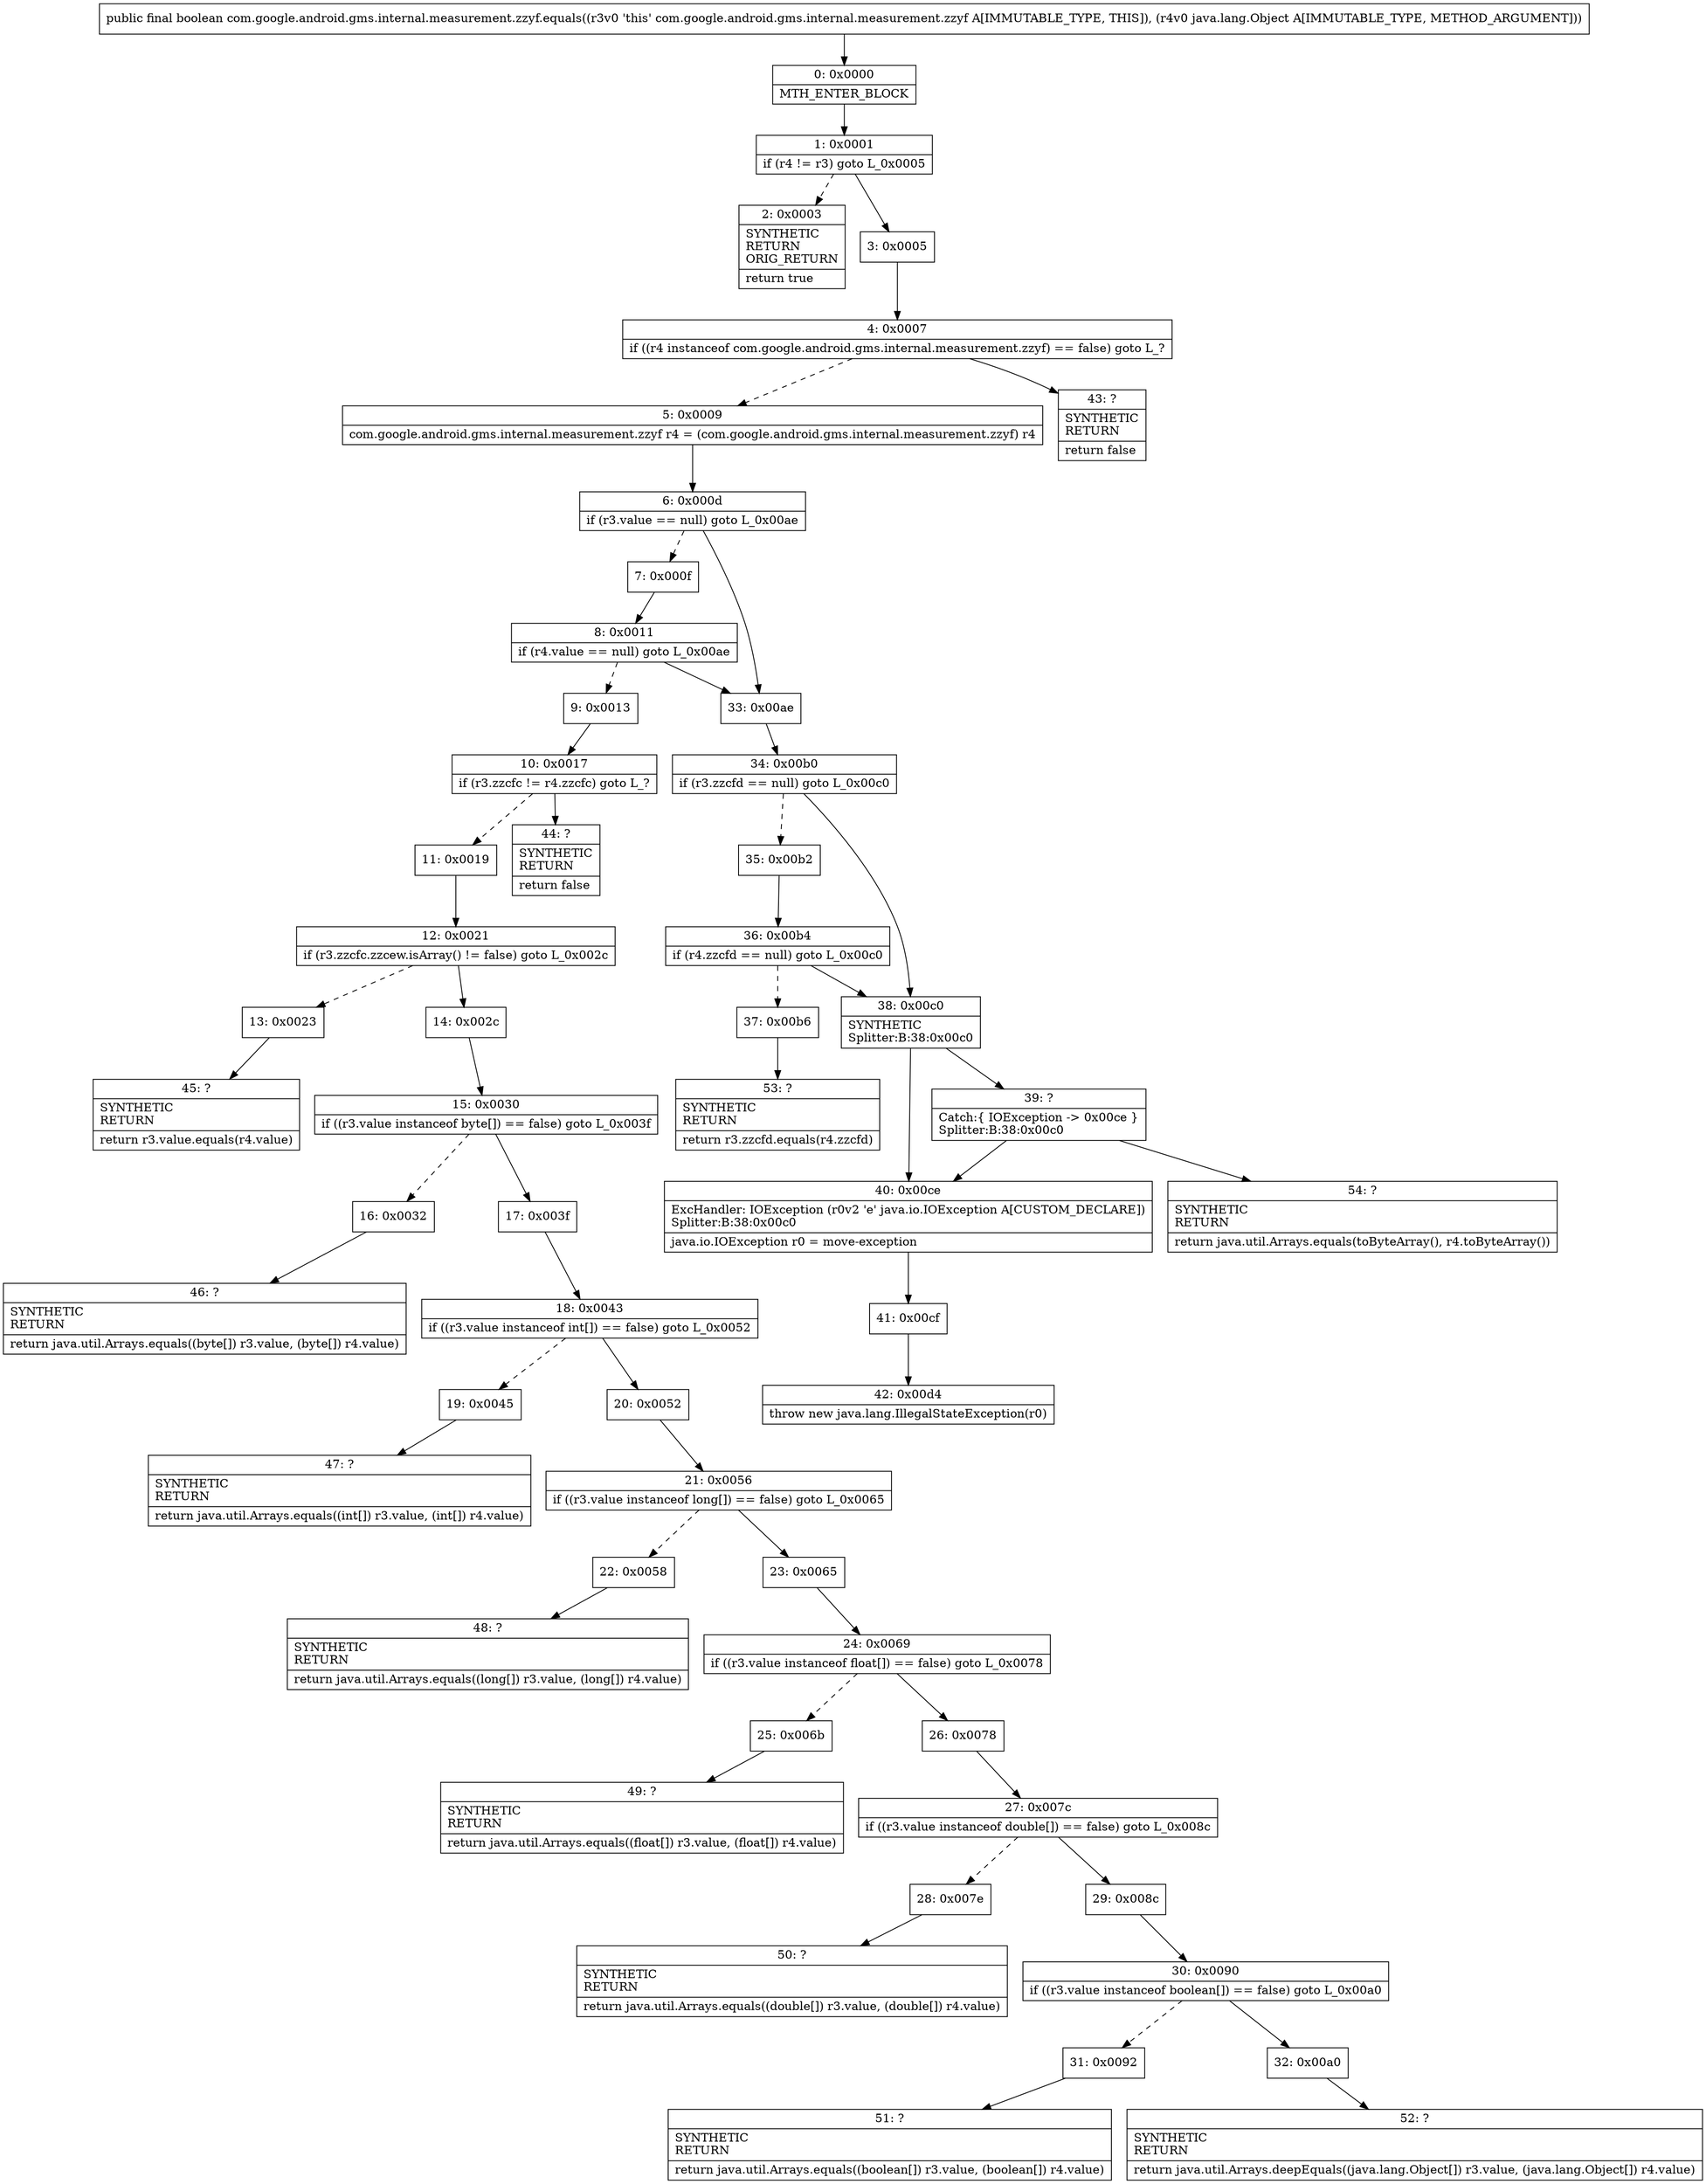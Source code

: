 digraph "CFG forcom.google.android.gms.internal.measurement.zzyf.equals(Ljava\/lang\/Object;)Z" {
Node_0 [shape=record,label="{0\:\ 0x0000|MTH_ENTER_BLOCK\l}"];
Node_1 [shape=record,label="{1\:\ 0x0001|if (r4 != r3) goto L_0x0005\l}"];
Node_2 [shape=record,label="{2\:\ 0x0003|SYNTHETIC\lRETURN\lORIG_RETURN\l|return true\l}"];
Node_3 [shape=record,label="{3\:\ 0x0005}"];
Node_4 [shape=record,label="{4\:\ 0x0007|if ((r4 instanceof com.google.android.gms.internal.measurement.zzyf) == false) goto L_?\l}"];
Node_5 [shape=record,label="{5\:\ 0x0009|com.google.android.gms.internal.measurement.zzyf r4 = (com.google.android.gms.internal.measurement.zzyf) r4\l}"];
Node_6 [shape=record,label="{6\:\ 0x000d|if (r3.value == null) goto L_0x00ae\l}"];
Node_7 [shape=record,label="{7\:\ 0x000f}"];
Node_8 [shape=record,label="{8\:\ 0x0011|if (r4.value == null) goto L_0x00ae\l}"];
Node_9 [shape=record,label="{9\:\ 0x0013}"];
Node_10 [shape=record,label="{10\:\ 0x0017|if (r3.zzcfc != r4.zzcfc) goto L_?\l}"];
Node_11 [shape=record,label="{11\:\ 0x0019}"];
Node_12 [shape=record,label="{12\:\ 0x0021|if (r3.zzcfc.zzcew.isArray() != false) goto L_0x002c\l}"];
Node_13 [shape=record,label="{13\:\ 0x0023}"];
Node_14 [shape=record,label="{14\:\ 0x002c}"];
Node_15 [shape=record,label="{15\:\ 0x0030|if ((r3.value instanceof byte[]) == false) goto L_0x003f\l}"];
Node_16 [shape=record,label="{16\:\ 0x0032}"];
Node_17 [shape=record,label="{17\:\ 0x003f}"];
Node_18 [shape=record,label="{18\:\ 0x0043|if ((r3.value instanceof int[]) == false) goto L_0x0052\l}"];
Node_19 [shape=record,label="{19\:\ 0x0045}"];
Node_20 [shape=record,label="{20\:\ 0x0052}"];
Node_21 [shape=record,label="{21\:\ 0x0056|if ((r3.value instanceof long[]) == false) goto L_0x0065\l}"];
Node_22 [shape=record,label="{22\:\ 0x0058}"];
Node_23 [shape=record,label="{23\:\ 0x0065}"];
Node_24 [shape=record,label="{24\:\ 0x0069|if ((r3.value instanceof float[]) == false) goto L_0x0078\l}"];
Node_25 [shape=record,label="{25\:\ 0x006b}"];
Node_26 [shape=record,label="{26\:\ 0x0078}"];
Node_27 [shape=record,label="{27\:\ 0x007c|if ((r3.value instanceof double[]) == false) goto L_0x008c\l}"];
Node_28 [shape=record,label="{28\:\ 0x007e}"];
Node_29 [shape=record,label="{29\:\ 0x008c}"];
Node_30 [shape=record,label="{30\:\ 0x0090|if ((r3.value instanceof boolean[]) == false) goto L_0x00a0\l}"];
Node_31 [shape=record,label="{31\:\ 0x0092}"];
Node_32 [shape=record,label="{32\:\ 0x00a0}"];
Node_33 [shape=record,label="{33\:\ 0x00ae}"];
Node_34 [shape=record,label="{34\:\ 0x00b0|if (r3.zzcfd == null) goto L_0x00c0\l}"];
Node_35 [shape=record,label="{35\:\ 0x00b2}"];
Node_36 [shape=record,label="{36\:\ 0x00b4|if (r4.zzcfd == null) goto L_0x00c0\l}"];
Node_37 [shape=record,label="{37\:\ 0x00b6}"];
Node_38 [shape=record,label="{38\:\ 0x00c0|SYNTHETIC\lSplitter:B:38:0x00c0\l}"];
Node_39 [shape=record,label="{39\:\ ?|Catch:\{ IOException \-\> 0x00ce \}\lSplitter:B:38:0x00c0\l}"];
Node_40 [shape=record,label="{40\:\ 0x00ce|ExcHandler: IOException (r0v2 'e' java.io.IOException A[CUSTOM_DECLARE])\lSplitter:B:38:0x00c0\l|java.io.IOException r0 = move\-exception\l}"];
Node_41 [shape=record,label="{41\:\ 0x00cf}"];
Node_42 [shape=record,label="{42\:\ 0x00d4|throw new java.lang.IllegalStateException(r0)\l}"];
Node_43 [shape=record,label="{43\:\ ?|SYNTHETIC\lRETURN\l|return false\l}"];
Node_44 [shape=record,label="{44\:\ ?|SYNTHETIC\lRETURN\l|return false\l}"];
Node_45 [shape=record,label="{45\:\ ?|SYNTHETIC\lRETURN\l|return r3.value.equals(r4.value)\l}"];
Node_46 [shape=record,label="{46\:\ ?|SYNTHETIC\lRETURN\l|return java.util.Arrays.equals((byte[]) r3.value, (byte[]) r4.value)\l}"];
Node_47 [shape=record,label="{47\:\ ?|SYNTHETIC\lRETURN\l|return java.util.Arrays.equals((int[]) r3.value, (int[]) r4.value)\l}"];
Node_48 [shape=record,label="{48\:\ ?|SYNTHETIC\lRETURN\l|return java.util.Arrays.equals((long[]) r3.value, (long[]) r4.value)\l}"];
Node_49 [shape=record,label="{49\:\ ?|SYNTHETIC\lRETURN\l|return java.util.Arrays.equals((float[]) r3.value, (float[]) r4.value)\l}"];
Node_50 [shape=record,label="{50\:\ ?|SYNTHETIC\lRETURN\l|return java.util.Arrays.equals((double[]) r3.value, (double[]) r4.value)\l}"];
Node_51 [shape=record,label="{51\:\ ?|SYNTHETIC\lRETURN\l|return java.util.Arrays.equals((boolean[]) r3.value, (boolean[]) r4.value)\l}"];
Node_52 [shape=record,label="{52\:\ ?|SYNTHETIC\lRETURN\l|return java.util.Arrays.deepEquals((java.lang.Object[]) r3.value, (java.lang.Object[]) r4.value)\l}"];
Node_53 [shape=record,label="{53\:\ ?|SYNTHETIC\lRETURN\l|return r3.zzcfd.equals(r4.zzcfd)\l}"];
Node_54 [shape=record,label="{54\:\ ?|SYNTHETIC\lRETURN\l|return java.util.Arrays.equals(toByteArray(), r4.toByteArray())\l}"];
MethodNode[shape=record,label="{public final boolean com.google.android.gms.internal.measurement.zzyf.equals((r3v0 'this' com.google.android.gms.internal.measurement.zzyf A[IMMUTABLE_TYPE, THIS]), (r4v0 java.lang.Object A[IMMUTABLE_TYPE, METHOD_ARGUMENT])) }"];
MethodNode -> Node_0;
Node_0 -> Node_1;
Node_1 -> Node_2[style=dashed];
Node_1 -> Node_3;
Node_3 -> Node_4;
Node_4 -> Node_5[style=dashed];
Node_4 -> Node_43;
Node_5 -> Node_6;
Node_6 -> Node_7[style=dashed];
Node_6 -> Node_33;
Node_7 -> Node_8;
Node_8 -> Node_9[style=dashed];
Node_8 -> Node_33;
Node_9 -> Node_10;
Node_10 -> Node_11[style=dashed];
Node_10 -> Node_44;
Node_11 -> Node_12;
Node_12 -> Node_13[style=dashed];
Node_12 -> Node_14;
Node_13 -> Node_45;
Node_14 -> Node_15;
Node_15 -> Node_16[style=dashed];
Node_15 -> Node_17;
Node_16 -> Node_46;
Node_17 -> Node_18;
Node_18 -> Node_19[style=dashed];
Node_18 -> Node_20;
Node_19 -> Node_47;
Node_20 -> Node_21;
Node_21 -> Node_22[style=dashed];
Node_21 -> Node_23;
Node_22 -> Node_48;
Node_23 -> Node_24;
Node_24 -> Node_25[style=dashed];
Node_24 -> Node_26;
Node_25 -> Node_49;
Node_26 -> Node_27;
Node_27 -> Node_28[style=dashed];
Node_27 -> Node_29;
Node_28 -> Node_50;
Node_29 -> Node_30;
Node_30 -> Node_31[style=dashed];
Node_30 -> Node_32;
Node_31 -> Node_51;
Node_32 -> Node_52;
Node_33 -> Node_34;
Node_34 -> Node_35[style=dashed];
Node_34 -> Node_38;
Node_35 -> Node_36;
Node_36 -> Node_37[style=dashed];
Node_36 -> Node_38;
Node_37 -> Node_53;
Node_38 -> Node_39;
Node_38 -> Node_40;
Node_39 -> Node_40;
Node_39 -> Node_54;
Node_40 -> Node_41;
Node_41 -> Node_42;
}

